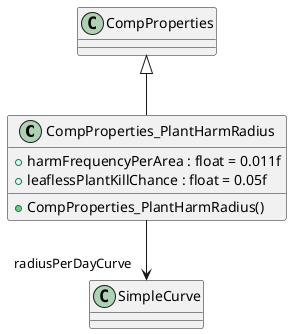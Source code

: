 @startuml
class CompProperties_PlantHarmRadius {
    + harmFrequencyPerArea : float = 0.011f
    + leaflessPlantKillChance : float = 0.05f
    + CompProperties_PlantHarmRadius()
}
CompProperties <|-- CompProperties_PlantHarmRadius
CompProperties_PlantHarmRadius --> "radiusPerDayCurve" SimpleCurve
@enduml
